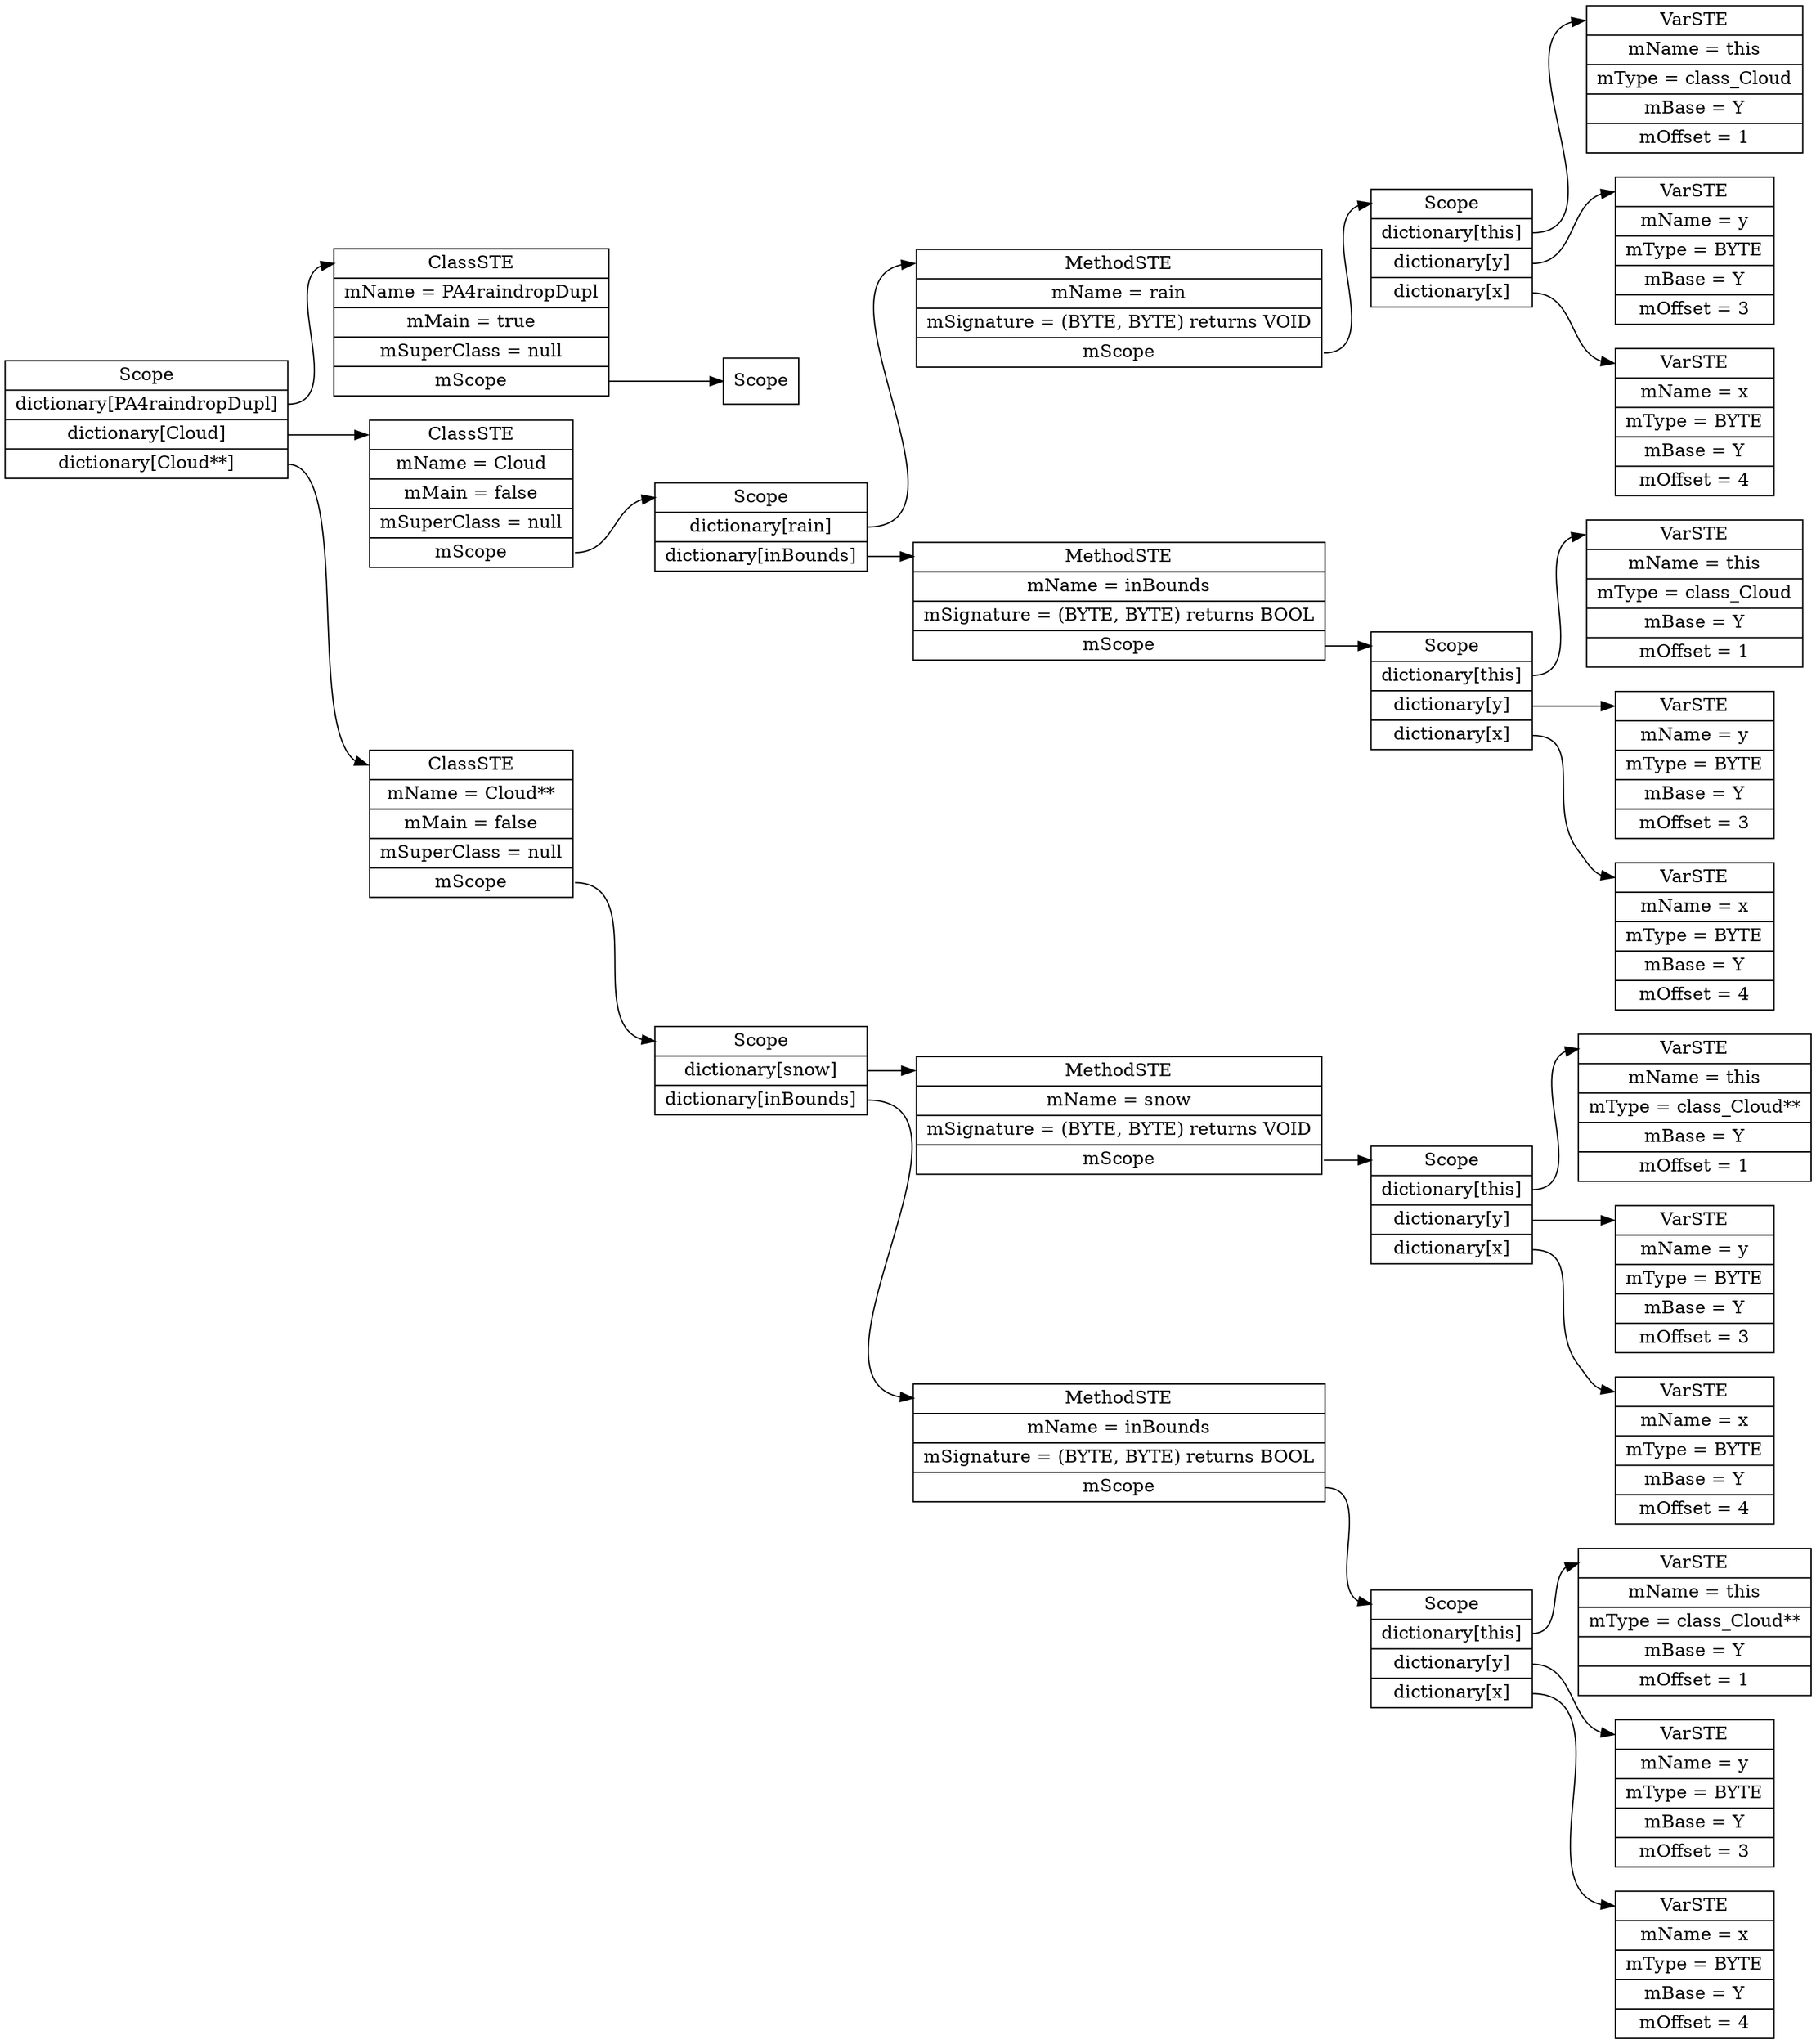 digraph SymTable {
	graph [rankdir="LR"];
	node [shape=record];
	0 [label=" <f0> Scope | <f1> dictionary\[PA4raindropDupl\] | <f2> dictionary\[Cloud\] | <f3> dictionary\[Cloud**\] "];
	0:<f1> -> 1:<f0>;
	1 [label=" <f0> ClassSTE | <f1> mName = PA4raindropDupl| <f2> mMain = true| <f3> mSuperClass = null| <f4> mScope "];
	1:<f4> -> 2:<f0>;
	2 [label=" <f0> Scope "];
	0:<f2> -> 3:<f0>;
	3 [label=" <f0> ClassSTE | <f1> mName = Cloud| <f2> mMain = false| <f3> mSuperClass = null| <f4> mScope "];
	3:<f4> -> 4:<f0>;
	4 [label=" <f0> Scope | <f1> dictionary\[rain\] | <f2> dictionary\[inBounds\] "];
	4:<f1> -> 5:<f0>;
	5 [label=" <f0> MethodSTE | <f1> mName = rain| <f2> mSignature = (BYTE, BYTE) returns VOID| <f3> mScope "];
	5:<f3> -> 6:<f0>;
	6 [label=" <f0> Scope | <f1> dictionary\[this\] | <f2> dictionary\[y\] | <f3> dictionary\[x\] "];
	6:<f1> -> 7:<f0>;
	7 [label=" <f0> VarSTE | <f1> mName = this| <f2> mType = class_Cloud| <f3> mBase = Y| <f4> mOffset = 1"];
	6:<f2> -> 8:<f0>;
	8 [label=" <f0> VarSTE | <f1> mName = y| <f2> mType = BYTE| <f3> mBase = Y| <f4> mOffset = 3"];
	6:<f3> -> 9:<f0>;
	9 [label=" <f0> VarSTE | <f1> mName = x| <f2> mType = BYTE| <f3> mBase = Y| <f4> mOffset = 4"];
	4:<f2> -> 10:<f0>;
	10 [label=" <f0> MethodSTE | <f1> mName = inBounds| <f2> mSignature = (BYTE, BYTE) returns BOOL| <f3> mScope "];
	10:<f3> -> 11:<f0>;
	11 [label=" <f0> Scope | <f1> dictionary\[this\] | <f2> dictionary\[y\] | <f3> dictionary\[x\] "];
	11:<f1> -> 12:<f0>;
	12 [label=" <f0> VarSTE | <f1> mName = this| <f2> mType = class_Cloud| <f3> mBase = Y| <f4> mOffset = 1"];
	11:<f2> -> 13:<f0>;
	13 [label=" <f0> VarSTE | <f1> mName = y| <f2> mType = BYTE| <f3> mBase = Y| <f4> mOffset = 3"];
	11:<f3> -> 14:<f0>;
	14 [label=" <f0> VarSTE | <f1> mName = x| <f2> mType = BYTE| <f3> mBase = Y| <f4> mOffset = 4"];
	0:<f3> -> 15:<f0>;
	15 [label=" <f0> ClassSTE | <f1> mName = Cloud**| <f2> mMain = false| <f3> mSuperClass = null| <f4> mScope "];
	15:<f4> -> 16:<f0>;
	16 [label=" <f0> Scope | <f1> dictionary\[snow\] | <f2> dictionary\[inBounds\] "];
	16:<f1> -> 17:<f0>;
	17 [label=" <f0> MethodSTE | <f1> mName = snow| <f2> mSignature = (BYTE, BYTE) returns VOID| <f3> mScope "];
	17:<f3> -> 18:<f0>;
	18 [label=" <f0> Scope | <f1> dictionary\[this\] | <f2> dictionary\[y\] | <f3> dictionary\[x\] "];
	18:<f1> -> 19:<f0>;
	19 [label=" <f0> VarSTE | <f1> mName = this| <f2> mType = class_Cloud**| <f3> mBase = Y| <f4> mOffset = 1"];
	18:<f2> -> 20:<f0>;
	20 [label=" <f0> VarSTE | <f1> mName = y| <f2> mType = BYTE| <f3> mBase = Y| <f4> mOffset = 3"];
	18:<f3> -> 21:<f0>;
	21 [label=" <f0> VarSTE | <f1> mName = x| <f2> mType = BYTE| <f3> mBase = Y| <f4> mOffset = 4"];
	16:<f2> -> 22:<f0>;
	22 [label=" <f0> MethodSTE | <f1> mName = inBounds| <f2> mSignature = (BYTE, BYTE) returns BOOL| <f3> mScope "];
	22:<f3> -> 23:<f0>;
	23 [label=" <f0> Scope | <f1> dictionary\[this\] | <f2> dictionary\[y\] | <f3> dictionary\[x\] "];
	23:<f1> -> 24:<f0>;
	24 [label=" <f0> VarSTE | <f1> mName = this| <f2> mType = class_Cloud**| <f3> mBase = Y| <f4> mOffset = 1"];
	23:<f2> -> 25:<f0>;
	25 [label=" <f0> VarSTE | <f1> mName = y| <f2> mType = BYTE| <f3> mBase = Y| <f4> mOffset = 3"];
	23:<f3> -> 26:<f0>;
	26 [label=" <f0> VarSTE | <f1> mName = x| <f2> mType = BYTE| <f3> mBase = Y| <f4> mOffset = 4"];
}
